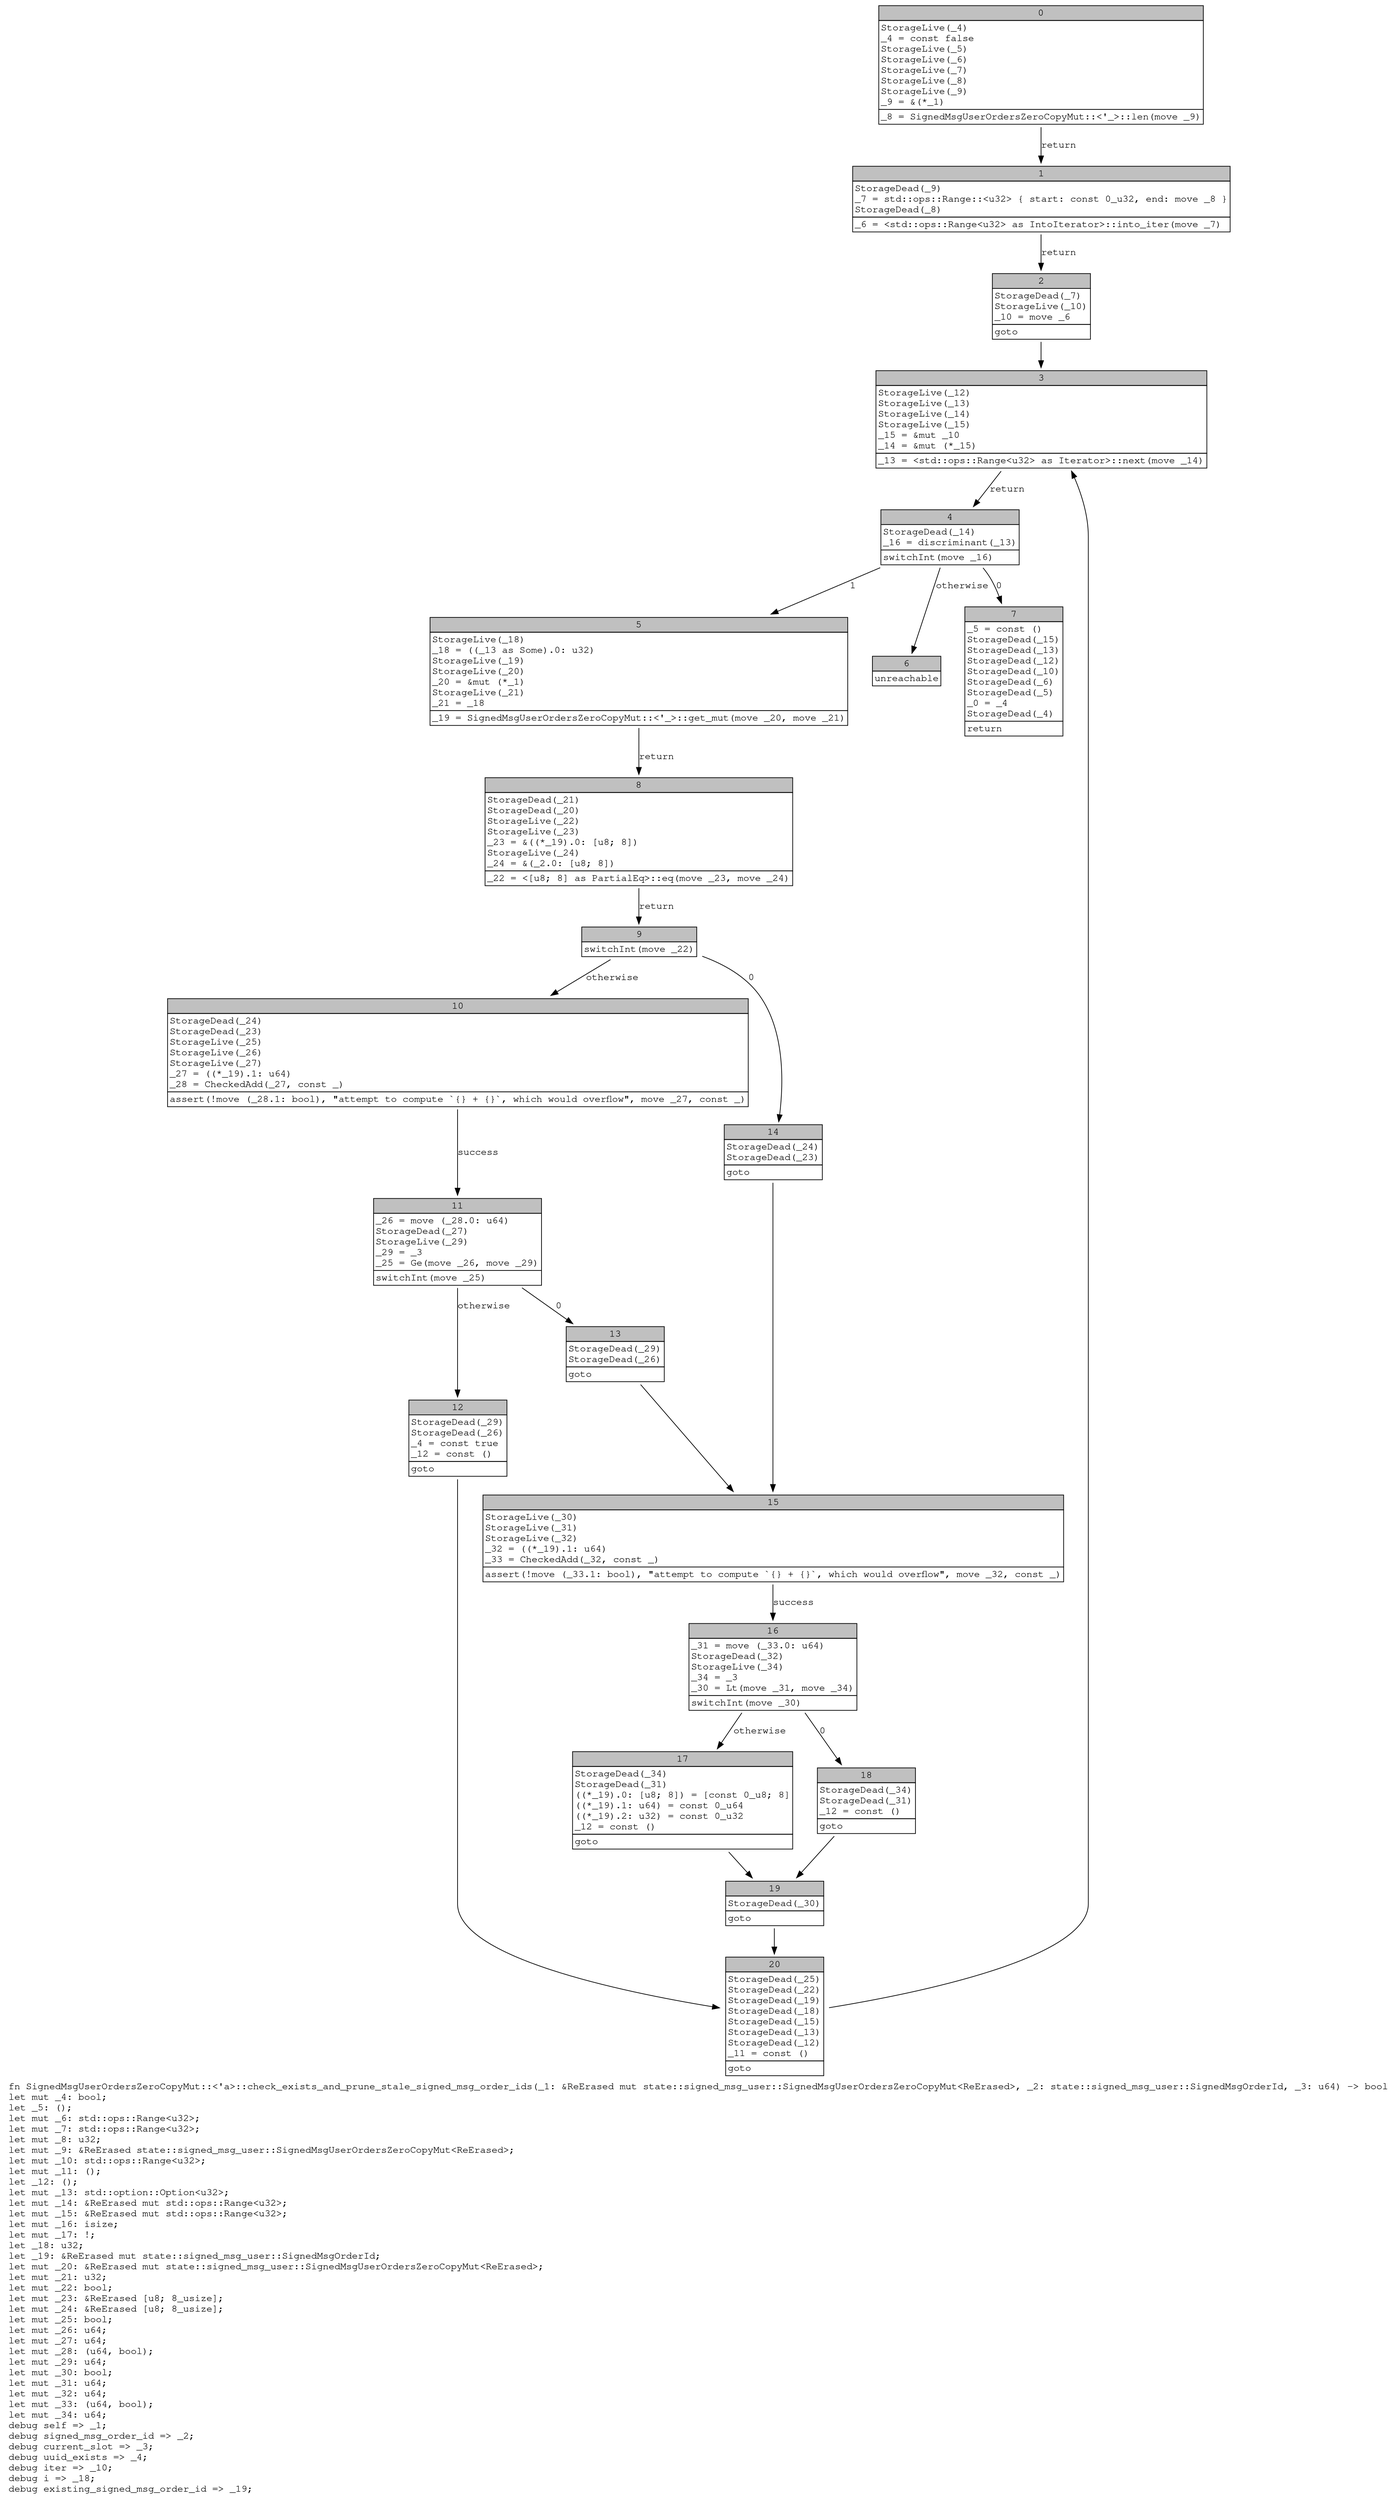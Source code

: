 digraph Mir_0_3969 {
    graph [fontname="Courier, monospace"];
    node [fontname="Courier, monospace"];
    edge [fontname="Courier, monospace"];
    label=<fn SignedMsgUserOrdersZeroCopyMut::&lt;'a&gt;::check_exists_and_prune_stale_signed_msg_order_ids(_1: &amp;ReErased mut state::signed_msg_user::SignedMsgUserOrdersZeroCopyMut&lt;ReErased&gt;, _2: state::signed_msg_user::SignedMsgOrderId, _3: u64) -&gt; bool<br align="left"/>let mut _4: bool;<br align="left"/>let _5: ();<br align="left"/>let mut _6: std::ops::Range&lt;u32&gt;;<br align="left"/>let mut _7: std::ops::Range&lt;u32&gt;;<br align="left"/>let mut _8: u32;<br align="left"/>let mut _9: &amp;ReErased state::signed_msg_user::SignedMsgUserOrdersZeroCopyMut&lt;ReErased&gt;;<br align="left"/>let mut _10: std::ops::Range&lt;u32&gt;;<br align="left"/>let mut _11: ();<br align="left"/>let _12: ();<br align="left"/>let mut _13: std::option::Option&lt;u32&gt;;<br align="left"/>let mut _14: &amp;ReErased mut std::ops::Range&lt;u32&gt;;<br align="left"/>let mut _15: &amp;ReErased mut std::ops::Range&lt;u32&gt;;<br align="left"/>let mut _16: isize;<br align="left"/>let mut _17: !;<br align="left"/>let _18: u32;<br align="left"/>let _19: &amp;ReErased mut state::signed_msg_user::SignedMsgOrderId;<br align="left"/>let mut _20: &amp;ReErased mut state::signed_msg_user::SignedMsgUserOrdersZeroCopyMut&lt;ReErased&gt;;<br align="left"/>let mut _21: u32;<br align="left"/>let mut _22: bool;<br align="left"/>let mut _23: &amp;ReErased [u8; 8_usize];<br align="left"/>let mut _24: &amp;ReErased [u8; 8_usize];<br align="left"/>let mut _25: bool;<br align="left"/>let mut _26: u64;<br align="left"/>let mut _27: u64;<br align="left"/>let mut _28: (u64, bool);<br align="left"/>let mut _29: u64;<br align="left"/>let mut _30: bool;<br align="left"/>let mut _31: u64;<br align="left"/>let mut _32: u64;<br align="left"/>let mut _33: (u64, bool);<br align="left"/>let mut _34: u64;<br align="left"/>debug self =&gt; _1;<br align="left"/>debug signed_msg_order_id =&gt; _2;<br align="left"/>debug current_slot =&gt; _3;<br align="left"/>debug uuid_exists =&gt; _4;<br align="left"/>debug iter =&gt; _10;<br align="left"/>debug i =&gt; _18;<br align="left"/>debug existing_signed_msg_order_id =&gt; _19;<br align="left"/>>;
    bb0__0_3969 [shape="none", label=<<table border="0" cellborder="1" cellspacing="0"><tr><td bgcolor="gray" align="center" colspan="1">0</td></tr><tr><td align="left" balign="left">StorageLive(_4)<br/>_4 = const false<br/>StorageLive(_5)<br/>StorageLive(_6)<br/>StorageLive(_7)<br/>StorageLive(_8)<br/>StorageLive(_9)<br/>_9 = &amp;(*_1)<br/></td></tr><tr><td align="left">_8 = SignedMsgUserOrdersZeroCopyMut::&lt;'_&gt;::len(move _9)</td></tr></table>>];
    bb1__0_3969 [shape="none", label=<<table border="0" cellborder="1" cellspacing="0"><tr><td bgcolor="gray" align="center" colspan="1">1</td></tr><tr><td align="left" balign="left">StorageDead(_9)<br/>_7 = std::ops::Range::&lt;u32&gt; { start: const 0_u32, end: move _8 }<br/>StorageDead(_8)<br/></td></tr><tr><td align="left">_6 = &lt;std::ops::Range&lt;u32&gt; as IntoIterator&gt;::into_iter(move _7)</td></tr></table>>];
    bb2__0_3969 [shape="none", label=<<table border="0" cellborder="1" cellspacing="0"><tr><td bgcolor="gray" align="center" colspan="1">2</td></tr><tr><td align="left" balign="left">StorageDead(_7)<br/>StorageLive(_10)<br/>_10 = move _6<br/></td></tr><tr><td align="left">goto</td></tr></table>>];
    bb3__0_3969 [shape="none", label=<<table border="0" cellborder="1" cellspacing="0"><tr><td bgcolor="gray" align="center" colspan="1">3</td></tr><tr><td align="left" balign="left">StorageLive(_12)<br/>StorageLive(_13)<br/>StorageLive(_14)<br/>StorageLive(_15)<br/>_15 = &amp;mut _10<br/>_14 = &amp;mut (*_15)<br/></td></tr><tr><td align="left">_13 = &lt;std::ops::Range&lt;u32&gt; as Iterator&gt;::next(move _14)</td></tr></table>>];
    bb4__0_3969 [shape="none", label=<<table border="0" cellborder="1" cellspacing="0"><tr><td bgcolor="gray" align="center" colspan="1">4</td></tr><tr><td align="left" balign="left">StorageDead(_14)<br/>_16 = discriminant(_13)<br/></td></tr><tr><td align="left">switchInt(move _16)</td></tr></table>>];
    bb5__0_3969 [shape="none", label=<<table border="0" cellborder="1" cellspacing="0"><tr><td bgcolor="gray" align="center" colspan="1">5</td></tr><tr><td align="left" balign="left">StorageLive(_18)<br/>_18 = ((_13 as Some).0: u32)<br/>StorageLive(_19)<br/>StorageLive(_20)<br/>_20 = &amp;mut (*_1)<br/>StorageLive(_21)<br/>_21 = _18<br/></td></tr><tr><td align="left">_19 = SignedMsgUserOrdersZeroCopyMut::&lt;'_&gt;::get_mut(move _20, move _21)</td></tr></table>>];
    bb6__0_3969 [shape="none", label=<<table border="0" cellborder="1" cellspacing="0"><tr><td bgcolor="gray" align="center" colspan="1">6</td></tr><tr><td align="left">unreachable</td></tr></table>>];
    bb7__0_3969 [shape="none", label=<<table border="0" cellborder="1" cellspacing="0"><tr><td bgcolor="gray" align="center" colspan="1">7</td></tr><tr><td align="left" balign="left">_5 = const ()<br/>StorageDead(_15)<br/>StorageDead(_13)<br/>StorageDead(_12)<br/>StorageDead(_10)<br/>StorageDead(_6)<br/>StorageDead(_5)<br/>_0 = _4<br/>StorageDead(_4)<br/></td></tr><tr><td align="left">return</td></tr></table>>];
    bb8__0_3969 [shape="none", label=<<table border="0" cellborder="1" cellspacing="0"><tr><td bgcolor="gray" align="center" colspan="1">8</td></tr><tr><td align="left" balign="left">StorageDead(_21)<br/>StorageDead(_20)<br/>StorageLive(_22)<br/>StorageLive(_23)<br/>_23 = &amp;((*_19).0: [u8; 8])<br/>StorageLive(_24)<br/>_24 = &amp;(_2.0: [u8; 8])<br/></td></tr><tr><td align="left">_22 = &lt;[u8; 8] as PartialEq&gt;::eq(move _23, move _24)</td></tr></table>>];
    bb9__0_3969 [shape="none", label=<<table border="0" cellborder="1" cellspacing="0"><tr><td bgcolor="gray" align="center" colspan="1">9</td></tr><tr><td align="left">switchInt(move _22)</td></tr></table>>];
    bb10__0_3969 [shape="none", label=<<table border="0" cellborder="1" cellspacing="0"><tr><td bgcolor="gray" align="center" colspan="1">10</td></tr><tr><td align="left" balign="left">StorageDead(_24)<br/>StorageDead(_23)<br/>StorageLive(_25)<br/>StorageLive(_26)<br/>StorageLive(_27)<br/>_27 = ((*_19).1: u64)<br/>_28 = CheckedAdd(_27, const _)<br/></td></tr><tr><td align="left">assert(!move (_28.1: bool), &quot;attempt to compute `{} + {}`, which would overflow&quot;, move _27, const _)</td></tr></table>>];
    bb11__0_3969 [shape="none", label=<<table border="0" cellborder="1" cellspacing="0"><tr><td bgcolor="gray" align="center" colspan="1">11</td></tr><tr><td align="left" balign="left">_26 = move (_28.0: u64)<br/>StorageDead(_27)<br/>StorageLive(_29)<br/>_29 = _3<br/>_25 = Ge(move _26, move _29)<br/></td></tr><tr><td align="left">switchInt(move _25)</td></tr></table>>];
    bb12__0_3969 [shape="none", label=<<table border="0" cellborder="1" cellspacing="0"><tr><td bgcolor="gray" align="center" colspan="1">12</td></tr><tr><td align="left" balign="left">StorageDead(_29)<br/>StorageDead(_26)<br/>_4 = const true<br/>_12 = const ()<br/></td></tr><tr><td align="left">goto</td></tr></table>>];
    bb13__0_3969 [shape="none", label=<<table border="0" cellborder="1" cellspacing="0"><tr><td bgcolor="gray" align="center" colspan="1">13</td></tr><tr><td align="left" balign="left">StorageDead(_29)<br/>StorageDead(_26)<br/></td></tr><tr><td align="left">goto</td></tr></table>>];
    bb14__0_3969 [shape="none", label=<<table border="0" cellborder="1" cellspacing="0"><tr><td bgcolor="gray" align="center" colspan="1">14</td></tr><tr><td align="left" balign="left">StorageDead(_24)<br/>StorageDead(_23)<br/></td></tr><tr><td align="left">goto</td></tr></table>>];
    bb15__0_3969 [shape="none", label=<<table border="0" cellborder="1" cellspacing="0"><tr><td bgcolor="gray" align="center" colspan="1">15</td></tr><tr><td align="left" balign="left">StorageLive(_30)<br/>StorageLive(_31)<br/>StorageLive(_32)<br/>_32 = ((*_19).1: u64)<br/>_33 = CheckedAdd(_32, const _)<br/></td></tr><tr><td align="left">assert(!move (_33.1: bool), &quot;attempt to compute `{} + {}`, which would overflow&quot;, move _32, const _)</td></tr></table>>];
    bb16__0_3969 [shape="none", label=<<table border="0" cellborder="1" cellspacing="0"><tr><td bgcolor="gray" align="center" colspan="1">16</td></tr><tr><td align="left" balign="left">_31 = move (_33.0: u64)<br/>StorageDead(_32)<br/>StorageLive(_34)<br/>_34 = _3<br/>_30 = Lt(move _31, move _34)<br/></td></tr><tr><td align="left">switchInt(move _30)</td></tr></table>>];
    bb17__0_3969 [shape="none", label=<<table border="0" cellborder="1" cellspacing="0"><tr><td bgcolor="gray" align="center" colspan="1">17</td></tr><tr><td align="left" balign="left">StorageDead(_34)<br/>StorageDead(_31)<br/>((*_19).0: [u8; 8]) = [const 0_u8; 8]<br/>((*_19).1: u64) = const 0_u64<br/>((*_19).2: u32) = const 0_u32<br/>_12 = const ()<br/></td></tr><tr><td align="left">goto</td></tr></table>>];
    bb18__0_3969 [shape="none", label=<<table border="0" cellborder="1" cellspacing="0"><tr><td bgcolor="gray" align="center" colspan="1">18</td></tr><tr><td align="left" balign="left">StorageDead(_34)<br/>StorageDead(_31)<br/>_12 = const ()<br/></td></tr><tr><td align="left">goto</td></tr></table>>];
    bb19__0_3969 [shape="none", label=<<table border="0" cellborder="1" cellspacing="0"><tr><td bgcolor="gray" align="center" colspan="1">19</td></tr><tr><td align="left" balign="left">StorageDead(_30)<br/></td></tr><tr><td align="left">goto</td></tr></table>>];
    bb20__0_3969 [shape="none", label=<<table border="0" cellborder="1" cellspacing="0"><tr><td bgcolor="gray" align="center" colspan="1">20</td></tr><tr><td align="left" balign="left">StorageDead(_25)<br/>StorageDead(_22)<br/>StorageDead(_19)<br/>StorageDead(_18)<br/>StorageDead(_15)<br/>StorageDead(_13)<br/>StorageDead(_12)<br/>_11 = const ()<br/></td></tr><tr><td align="left">goto</td></tr></table>>];
    bb0__0_3969 -> bb1__0_3969 [label="return"];
    bb1__0_3969 -> bb2__0_3969 [label="return"];
    bb2__0_3969 -> bb3__0_3969 [label=""];
    bb3__0_3969 -> bb4__0_3969 [label="return"];
    bb4__0_3969 -> bb7__0_3969 [label="0"];
    bb4__0_3969 -> bb5__0_3969 [label="1"];
    bb4__0_3969 -> bb6__0_3969 [label="otherwise"];
    bb5__0_3969 -> bb8__0_3969 [label="return"];
    bb8__0_3969 -> bb9__0_3969 [label="return"];
    bb9__0_3969 -> bb14__0_3969 [label="0"];
    bb9__0_3969 -> bb10__0_3969 [label="otherwise"];
    bb10__0_3969 -> bb11__0_3969 [label="success"];
    bb11__0_3969 -> bb13__0_3969 [label="0"];
    bb11__0_3969 -> bb12__0_3969 [label="otherwise"];
    bb12__0_3969 -> bb20__0_3969 [label=""];
    bb13__0_3969 -> bb15__0_3969 [label=""];
    bb14__0_3969 -> bb15__0_3969 [label=""];
    bb15__0_3969 -> bb16__0_3969 [label="success"];
    bb16__0_3969 -> bb18__0_3969 [label="0"];
    bb16__0_3969 -> bb17__0_3969 [label="otherwise"];
    bb17__0_3969 -> bb19__0_3969 [label=""];
    bb18__0_3969 -> bb19__0_3969 [label=""];
    bb19__0_3969 -> bb20__0_3969 [label=""];
    bb20__0_3969 -> bb3__0_3969 [label=""];
}
